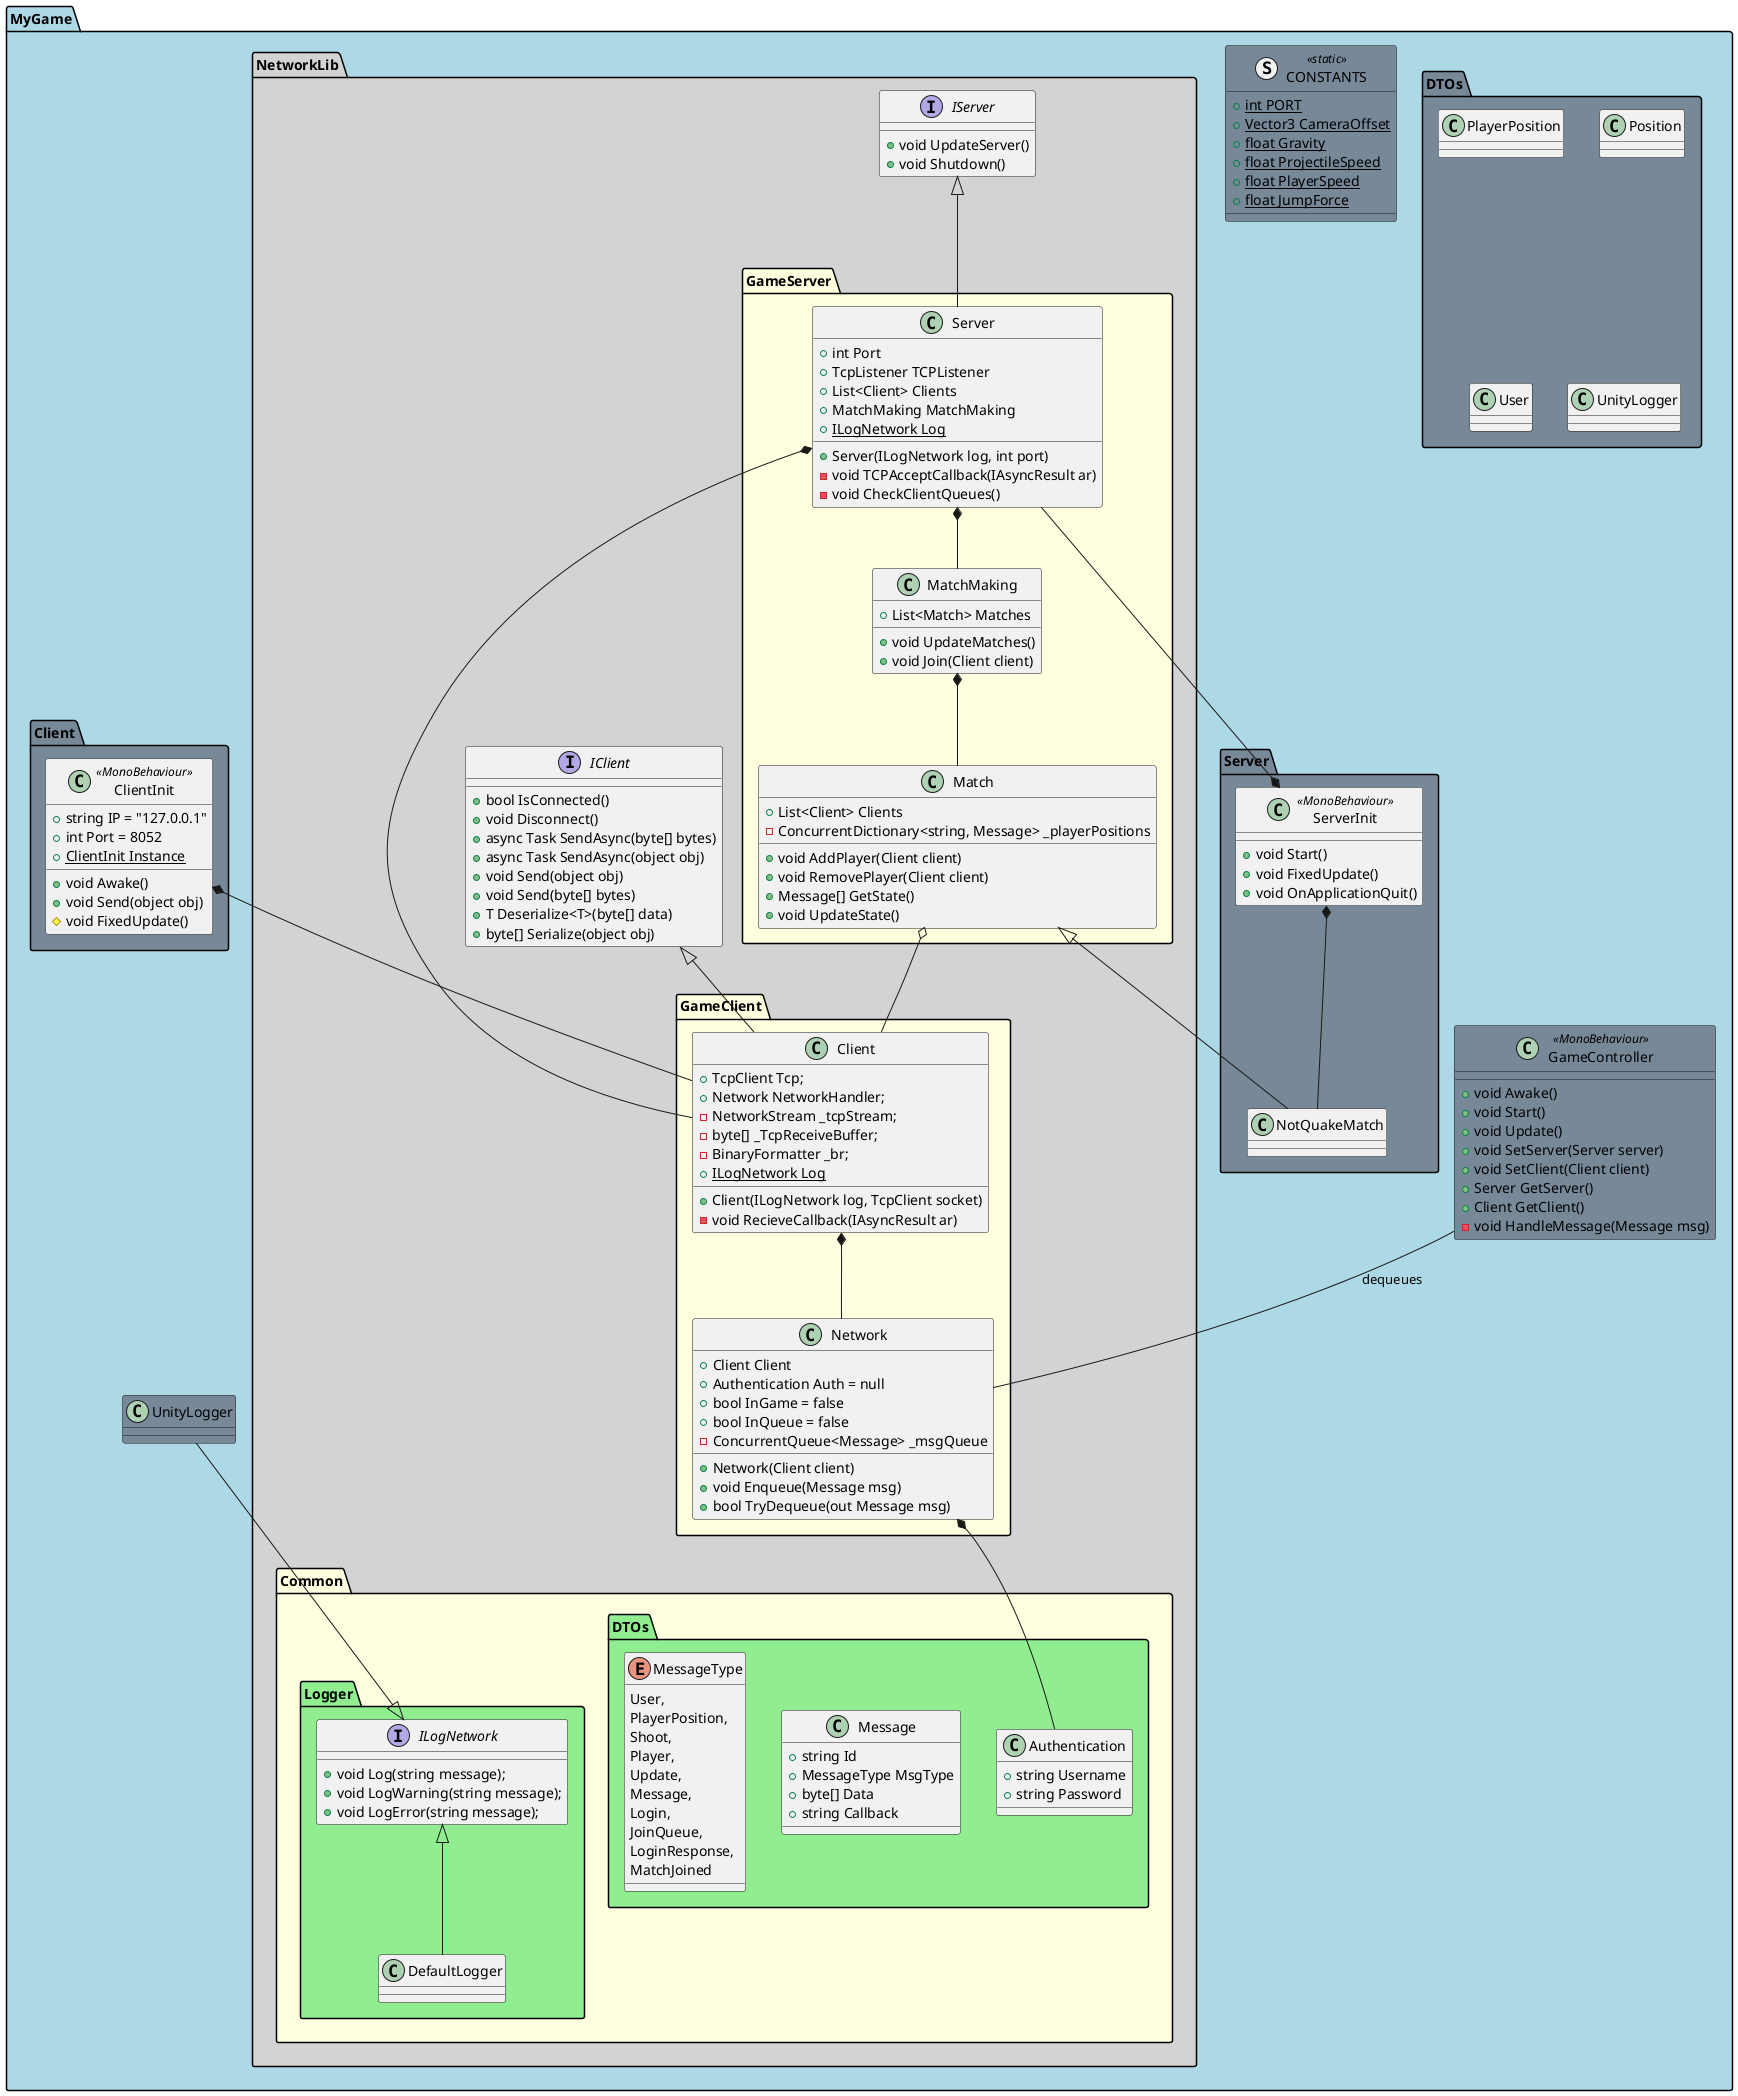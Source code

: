 @startuml

set separator ::
namespace MyGame #LightBlue{
    namespace DTOs #LightSlateGray{
        class PlayerPosition{}
        class Position{}
        class User{}
        class UnityLogger{}
    }
    class GameController <<MonoBehaviour>> #LightSlateGray {
        + void Awake()
        + void Start()
        + void Update()
        + void SetServer(Server server)
        + void SetClient(Client client)
        + Server GetServer()
        + Client GetClient()
        - void HandleMessage(Message msg)
    }

    namespace NetworkLib #LightGray{
        namespace Common #LightYellow{
            namespace DTOs #LightGreen{
                class Authentication{
                    + string Username
                    + string Password
                }
                class Message{
                    + string Id
                    + MessageType MsgType
                    + byte[] Data
                    + string Callback
                }
                enum MessageType{
                    User,
                    PlayerPosition,
                    Shoot,
                    Player,
                    Update,
                    Message,
                    Login,
                    JoinQueue,
                    LoginResponse,
                    MatchJoined
                }
            }
            namespace Logger #LightGreen{
                interface ILogNetwork{
                    + void Log(string message);
                    + void LogWarning(string message);
                    + void LogError(string message);
                }
                class DefaultLogger{

                }
                DefaultLogger -up-|> ILogNetwork
            }
        }
        interface IClient{
            + bool IsConnected()
            + void Disconnect()
            + async Task SendAsync(byte[] bytes)
            + async Task SendAsync(object obj)
            + void Send(object obj)
            + void Send(byte[] bytes)
            + T Deserialize<T>(byte[] data)
            + byte[] Serialize(object obj)
        }
        interface IServer{
            + void UpdateServer()
            + void Shutdown()
        }

        namespace GameClient #LightYellow{
            class Client {
                + TcpClient Tcp;
                + Network NetworkHandler;
                - NetworkStream _tcpStream;
                - byte[] _TcpReceiveBuffer;
                - BinaryFormatter _br;
                + {static} ILogNetwork Log
                + Client(ILogNetwork log, TcpClient socket)
                - void RecieveCallback(IAsyncResult ar)
            }
            class Network {
                + Client Client
                + Authentication Auth = null
                + bool InGame = false
                + bool InQueue = false
                - ConcurrentQueue<Message> _msgQueue
                + Network(Client client)
                + void Enqueue(Message msg)
                + bool TryDequeue(out Message msg)
            }
        }
        namespace GameServer #LightYellow{
            class Server{
                + int Port
                + TcpListener TCPListener
                + List<Client> Clients
                + MatchMaking MatchMaking
                + {static} ILogNetwork Log
                + Server(ILogNetwork log, int port)
                - void TCPAcceptCallback(IAsyncResult ar)
                - void CheckClientQueues()
            }
            class Match{
                + List<Client> Clients
                - ConcurrentDictionary<string, Message> _playerPositions
                + void AddPlayer(Client client)
                + void RemovePlayer(Client client)
                + Message[] GetState()
                + void UpdateState()
            }
            class MatchMaking{
                + List<Match> Matches
                + void UpdateMatches()
                + void Join(Client client)
            }
        }

    }

    struct CONSTANTS <<static>> #LightSlateGray {
        + {static} int PORT
        + {static} Vector3 CameraOffset
        + {static} float Gravity
        + {static} float ProjectileSpeed
        + {static} float PlayerSpeed
        + {static} float JumpForce
    }

    namespace Client #LightSlateGray{
        class ClientInit <<MonoBehaviour>>{
            + string IP = "127.0.0.1"
            + int Port = 8052
            + {static} ClientInit Instance
            + void Awake()
            + void Send(object obj)
            # void FixedUpdate()
        }
    }
    namespace Server #LightSlateGray{
        class ServerInit <<MonoBehaviour>>{
            + void Start()
            + void FixedUpdate()
            + void OnApplicationQuit()
        }
        class NotQuakeMatch{

        }
    }
    class UnityLogger #LightSlateGray {

    }

}


MyGame::NetworkLib::GameClient::Client *-- MyGame::NetworkLib::GameClient::Network

MyGame::NetworkLib::GameServer::Server *-- MyGame::NetworkLib::GameServer::MatchMaking
MyGame::NetworkLib::GameServer::Server *-- MyGame::NetworkLib::GameClient::Client
MyGame::NetworkLib::GameServer::MatchMaking *-- MyGame::NetworkLib::GameServer::Match
MyGame::NetworkLib::GameServer::Match o-- MyGame::NetworkLib::GameClient::Client
MyGame::NetworkLib::IClient <|-- MyGame::NetworkLib::GameClient::Client
MyGame::NetworkLib::IServer <|-- MyGame::NetworkLib::GameServer::Server

MyGame::NetworkLib::GameClient::Network *-- MyGame::NetworkLib::Common::DTOs::Authentication

MyGame::UnityLogger --|> MyGame::NetworkLib::Common::Logger::ILogNetwork

MyGame::Client::ClientInit *-- MyGame::NetworkLib::GameClient::Client
MyGame::Server::ServerInit *-- MyGame::NetworkLib::GameServer::Server
MyGame::Server::NotQuakeMatch -up-|> MyGame::NetworkLib::GameServer::Match
MyGame::Server::ServerInit *-- MyGame::Server::NotQuakeMatch

MyGame::GameController -- MyGame::NetworkLib::GameClient::Network : "dequeues"


@enduml

